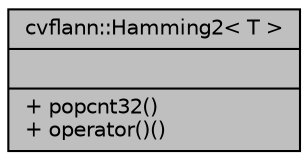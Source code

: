 digraph "cvflann::Hamming2&lt; T &gt;"
{
 // LATEX_PDF_SIZE
  edge [fontname="Helvetica",fontsize="10",labelfontname="Helvetica",labelfontsize="10"];
  node [fontname="Helvetica",fontsize="10",shape=record];
  Node1 [label="{cvflann::Hamming2\< T \>\n||+ popcnt32()\l+ operator()()\l}",height=0.2,width=0.4,color="black", fillcolor="grey75", style="filled", fontcolor="black",tooltip=" "];
}
